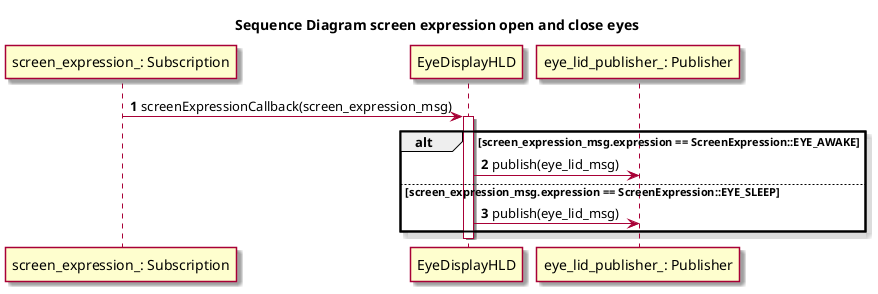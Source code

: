 @startuml Sequence_Diagram_eye_open_close_eye

title Sequence Diagram screen expression open and close eyes

skin rose

autonumber

participant "screen_expression_: Subscription" as screen_expression_subscriber_
participant "EyeDisplayHLD" as EyeDisplayHLD
participant "eye_lid_publisher_: Publisher" as eye_lid_publisher_

screen_expression_subscriber_ -> EyeDisplayHLD: screenExpressionCallback(screen_expression_msg)
activate EyeDisplayHLD
    alt screen_expression_msg.expression == ScreenExpression::EYE_AWAKE
        EyeDisplayHLD -> eye_lid_publisher_: publish(eye_lid_msg)
    else screen_expression_msg.expression == ScreenExpression::EYE_SLEEP
        EyeDisplayHLD -> eye_lid_publisher_: publish(eye_lid_msg)
    end
    deactivate EyeDisplayHLD

@enduml